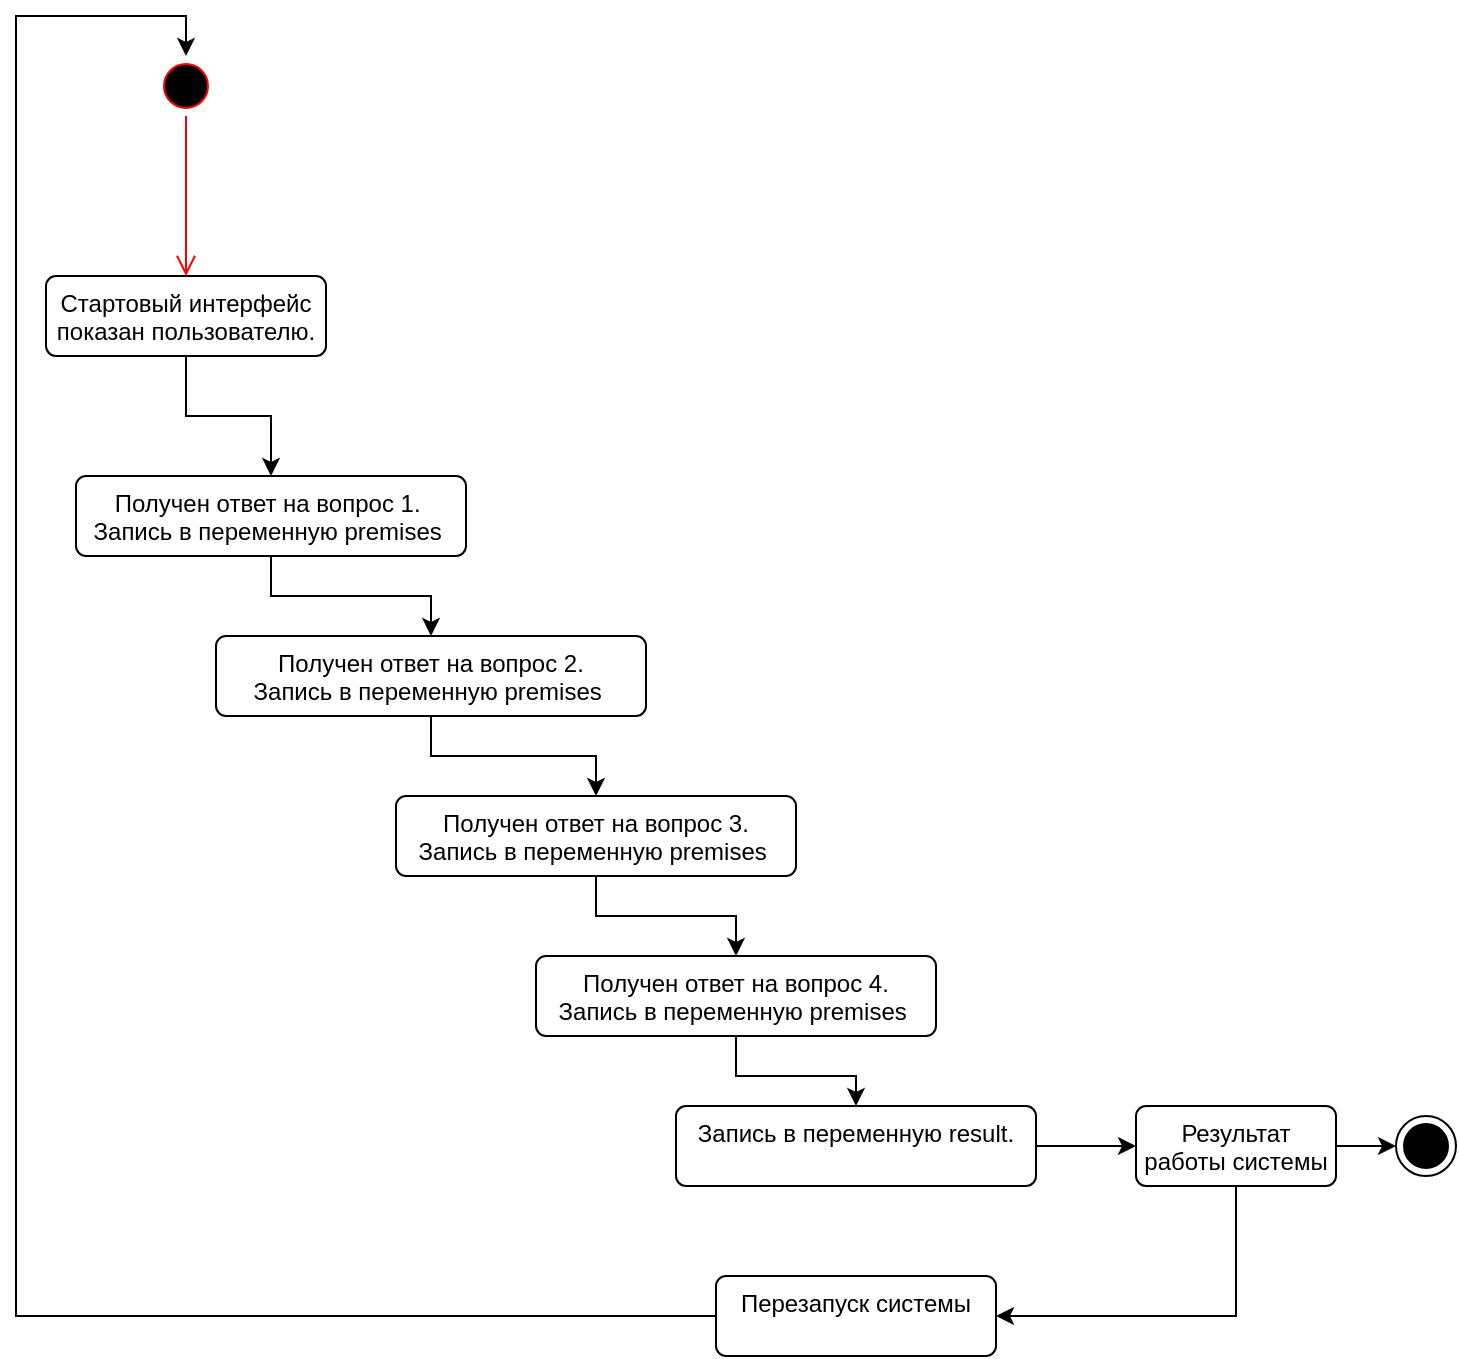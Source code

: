 <mxfile version="21.2.1" type="device">
  <diagram name="Page-1" id="-rurwK0_RXgjjmmelLac">
    <mxGraphModel dx="1434" dy="796" grid="1" gridSize="10" guides="1" tooltips="1" connect="1" arrows="1" fold="1" page="1" pageScale="1" pageWidth="850" pageHeight="1100" math="0" shadow="0">
      <root>
        <mxCell id="0" />
        <mxCell id="1" parent="0" />
        <mxCell id="z-TOjzDXDJKqIoBBUdJk-8" value="" style="ellipse;html=1;shape=startState;fillColor=#000000;strokeColor=#ff0000;" vertex="1" parent="1">
          <mxGeometry x="290" y="50" width="30" height="30" as="geometry" />
        </mxCell>
        <mxCell id="z-TOjzDXDJKqIoBBUdJk-9" value="" style="edgeStyle=orthogonalEdgeStyle;html=1;verticalAlign=bottom;endArrow=open;endSize=8;strokeColor=#ff0000;rounded=0;entryX=0.5;entryY=0;entryDx=0;entryDy=0;" edge="1" source="z-TOjzDXDJKqIoBBUdJk-8" parent="1" target="z-TOjzDXDJKqIoBBUdJk-10">
          <mxGeometry relative="1" as="geometry">
            <mxPoint x="305" y="140" as="targetPoint" />
          </mxGeometry>
        </mxCell>
        <mxCell id="z-TOjzDXDJKqIoBBUdJk-13" style="edgeStyle=orthogonalEdgeStyle;rounded=0;orthogonalLoop=1;jettySize=auto;html=1;entryX=0.5;entryY=0;entryDx=0;entryDy=0;" edge="1" parent="1" source="z-TOjzDXDJKqIoBBUdJk-10" target="z-TOjzDXDJKqIoBBUdJk-12">
          <mxGeometry relative="1" as="geometry" />
        </mxCell>
        <mxCell id="z-TOjzDXDJKqIoBBUdJk-10" value="Стартовый интерфейс показан пользователю." style="html=1;align=center;verticalAlign=top;rounded=1;absoluteArcSize=1;arcSize=10;dashed=0;whiteSpace=wrap;" vertex="1" parent="1">
          <mxGeometry x="235" y="160" width="140" height="40" as="geometry" />
        </mxCell>
        <mxCell id="z-TOjzDXDJKqIoBBUdJk-15" style="edgeStyle=orthogonalEdgeStyle;rounded=0;orthogonalLoop=1;jettySize=auto;html=1;" edge="1" parent="1" source="z-TOjzDXDJKqIoBBUdJk-12" target="z-TOjzDXDJKqIoBBUdJk-14">
          <mxGeometry relative="1" as="geometry" />
        </mxCell>
        <mxCell id="z-TOjzDXDJKqIoBBUdJk-12" value="Получен ответ на вопрос 1.&amp;nbsp;&lt;br&gt;Запись в переменную&amp;nbsp;premises&amp;nbsp;" style="html=1;align=center;verticalAlign=top;rounded=1;absoluteArcSize=1;arcSize=10;dashed=0;whiteSpace=wrap;" vertex="1" parent="1">
          <mxGeometry x="250" y="260" width="195" height="40" as="geometry" />
        </mxCell>
        <mxCell id="z-TOjzDXDJKqIoBBUdJk-17" style="edgeStyle=orthogonalEdgeStyle;rounded=0;orthogonalLoop=1;jettySize=auto;html=1;entryX=0.5;entryY=0;entryDx=0;entryDy=0;" edge="1" parent="1" source="z-TOjzDXDJKqIoBBUdJk-14" target="z-TOjzDXDJKqIoBBUdJk-16">
          <mxGeometry relative="1" as="geometry" />
        </mxCell>
        <mxCell id="z-TOjzDXDJKqIoBBUdJk-14" value="Получен ответ на вопрос 2.&lt;br&gt;Запись в переменную&amp;nbsp;premises&amp;nbsp;" style="html=1;align=center;verticalAlign=top;rounded=1;absoluteArcSize=1;arcSize=10;dashed=0;whiteSpace=wrap;" vertex="1" parent="1">
          <mxGeometry x="320" y="340" width="215" height="40" as="geometry" />
        </mxCell>
        <mxCell id="z-TOjzDXDJKqIoBBUdJk-19" style="edgeStyle=orthogonalEdgeStyle;rounded=0;orthogonalLoop=1;jettySize=auto;html=1;" edge="1" parent="1" source="z-TOjzDXDJKqIoBBUdJk-16" target="z-TOjzDXDJKqIoBBUdJk-18">
          <mxGeometry relative="1" as="geometry" />
        </mxCell>
        <mxCell id="z-TOjzDXDJKqIoBBUdJk-16" value="Получен ответ на вопрос 3.&lt;br&gt;Запись в переменную&amp;nbsp;premises&amp;nbsp;" style="html=1;align=center;verticalAlign=top;rounded=1;absoluteArcSize=1;arcSize=10;dashed=0;whiteSpace=wrap;" vertex="1" parent="1">
          <mxGeometry x="410" y="420" width="200" height="40" as="geometry" />
        </mxCell>
        <mxCell id="z-TOjzDXDJKqIoBBUdJk-22" style="edgeStyle=orthogonalEdgeStyle;rounded=0;orthogonalLoop=1;jettySize=auto;html=1;entryX=0.5;entryY=0;entryDx=0;entryDy=0;" edge="1" parent="1" source="z-TOjzDXDJKqIoBBUdJk-18" target="z-TOjzDXDJKqIoBBUdJk-21">
          <mxGeometry relative="1" as="geometry" />
        </mxCell>
        <mxCell id="z-TOjzDXDJKqIoBBUdJk-18" value="Получен ответ на вопрос 4.&lt;br&gt;Запись в переменную premises&amp;nbsp;" style="html=1;align=center;verticalAlign=top;rounded=1;absoluteArcSize=1;arcSize=10;dashed=0;whiteSpace=wrap;" vertex="1" parent="1">
          <mxGeometry x="480" y="500" width="200" height="40" as="geometry" />
        </mxCell>
        <mxCell id="z-TOjzDXDJKqIoBBUdJk-33" style="edgeStyle=orthogonalEdgeStyle;rounded=0;orthogonalLoop=1;jettySize=auto;html=1;entryX=0;entryY=0.5;entryDx=0;entryDy=0;" edge="1" parent="1" source="z-TOjzDXDJKqIoBBUdJk-21" target="z-TOjzDXDJKqIoBBUdJk-32">
          <mxGeometry relative="1" as="geometry" />
        </mxCell>
        <mxCell id="z-TOjzDXDJKqIoBBUdJk-21" value="Запись в переменную result." style="html=1;align=center;verticalAlign=top;rounded=1;absoluteArcSize=1;arcSize=10;dashed=0;whiteSpace=wrap;" vertex="1" parent="1">
          <mxGeometry x="550" y="575" width="180" height="40" as="geometry" />
        </mxCell>
        <mxCell id="z-TOjzDXDJKqIoBBUdJk-28" style="edgeStyle=orthogonalEdgeStyle;rounded=0;orthogonalLoop=1;jettySize=auto;html=1;entryX=0.5;entryY=0;entryDx=0;entryDy=0;" edge="1" parent="1" source="z-TOjzDXDJKqIoBBUdJk-26" target="z-TOjzDXDJKqIoBBUdJk-8">
          <mxGeometry relative="1" as="geometry">
            <Array as="points">
              <mxPoint x="220" y="680" />
              <mxPoint x="220" y="30" />
              <mxPoint x="305" y="30" />
            </Array>
          </mxGeometry>
        </mxCell>
        <mxCell id="z-TOjzDXDJKqIoBBUdJk-26" value="Перезапуск системы" style="html=1;align=center;verticalAlign=top;rounded=1;absoluteArcSize=1;arcSize=10;dashed=0;whiteSpace=wrap;" vertex="1" parent="1">
          <mxGeometry x="570" y="660" width="140" height="40" as="geometry" />
        </mxCell>
        <mxCell id="z-TOjzDXDJKqIoBBUdJk-29" value="" style="ellipse;html=1;shape=endState;fillColor=strokeColor;" vertex="1" parent="1">
          <mxGeometry x="910" y="580" width="30" height="30" as="geometry" />
        </mxCell>
        <mxCell id="z-TOjzDXDJKqIoBBUdJk-36" style="edgeStyle=orthogonalEdgeStyle;rounded=0;orthogonalLoop=1;jettySize=auto;html=1;entryX=0;entryY=0.5;entryDx=0;entryDy=0;" edge="1" parent="1" source="z-TOjzDXDJKqIoBBUdJk-32" target="z-TOjzDXDJKqIoBBUdJk-29">
          <mxGeometry relative="1" as="geometry" />
        </mxCell>
        <mxCell id="z-TOjzDXDJKqIoBBUdJk-37" style="edgeStyle=orthogonalEdgeStyle;rounded=0;orthogonalLoop=1;jettySize=auto;html=1;entryX=1;entryY=0.5;entryDx=0;entryDy=0;" edge="1" parent="1" source="z-TOjzDXDJKqIoBBUdJk-32" target="z-TOjzDXDJKqIoBBUdJk-26">
          <mxGeometry relative="1" as="geometry">
            <Array as="points">
              <mxPoint x="830" y="680" />
            </Array>
          </mxGeometry>
        </mxCell>
        <mxCell id="z-TOjzDXDJKqIoBBUdJk-32" value="Результат работы системы" style="html=1;align=center;verticalAlign=top;rounded=1;absoluteArcSize=1;arcSize=10;dashed=0;whiteSpace=wrap;" vertex="1" parent="1">
          <mxGeometry x="780" y="575" width="100" height="40" as="geometry" />
        </mxCell>
      </root>
    </mxGraphModel>
  </diagram>
</mxfile>
